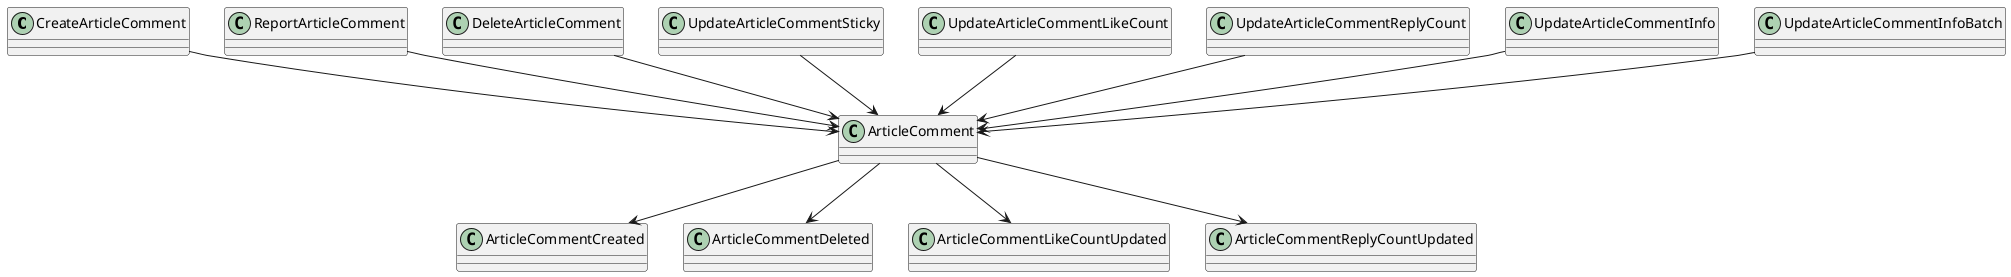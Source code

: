 @startuml

CreateArticleComment            -down-> ArticleComment
ReportArticleComment            -down-> ArticleComment
DeleteArticleComment            -down-> ArticleComment
UpdateArticleCommentSticky      -down-> ArticleComment
UpdateArticleCommentLikeCount   -down-> ArticleComment
UpdateArticleCommentReplyCount  -down-> ArticleComment
UpdateArticleCommentInfo        -down-> ArticleComment
UpdateArticleCommentInfoBatch   -down-> ArticleComment

ArticleComment -down-> ArticleCommentCreated
ArticleComment -down-> ArticleCommentDeleted
ArticleComment -down-> ArticleCommentLikeCountUpdated
ArticleComment -down->ArticleCommentReplyCountUpdated
@enduml
